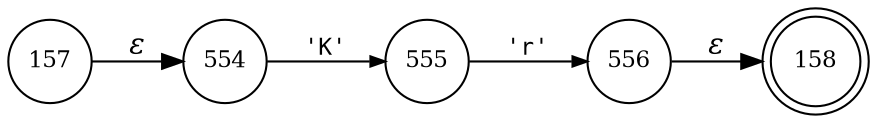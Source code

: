 digraph ATN {
rankdir=LR;
s158[fontsize=11, label="158", shape=doublecircle, fixedsize=true, width=.6];
s554[fontsize=11,label="554", shape=circle, fixedsize=true, width=.55, peripheries=1];
s555[fontsize=11,label="555", shape=circle, fixedsize=true, width=.55, peripheries=1];
s556[fontsize=11,label="556", shape=circle, fixedsize=true, width=.55, peripheries=1];
s157[fontsize=11,label="157", shape=circle, fixedsize=true, width=.55, peripheries=1];
s157 -> s554 [fontname="Times-Italic", label="&epsilon;"];
s554 -> s555 [fontsize=11, fontname="Courier", arrowsize=.7, label = "'K'", arrowhead = normal];
s555 -> s556 [fontsize=11, fontname="Courier", arrowsize=.7, label = "'r'", arrowhead = normal];
s556 -> s158 [fontname="Times-Italic", label="&epsilon;"];
}